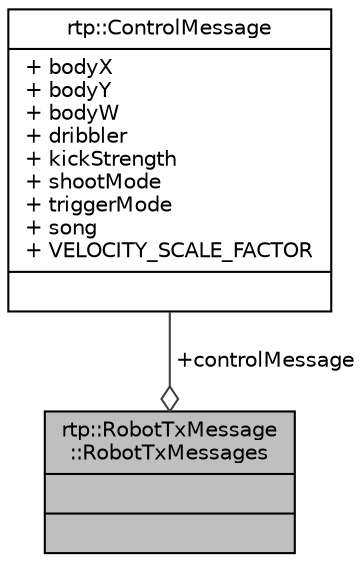 digraph "rtp::RobotTxMessage::RobotTxMessages"
{
  edge [fontname="Helvetica",fontsize="10",labelfontname="Helvetica",labelfontsize="10"];
  node [fontname="Helvetica",fontsize="10",shape=record];
  Node1 [label="{rtp::RobotTxMessage\l::RobotTxMessages\n||}",height=0.2,width=0.4,color="black", fillcolor="grey75", style="filled", fontcolor="black"];
  Node2 -> Node1 [color="grey25",fontsize="10",style="solid",label=" +controlMessage" ,arrowhead="odiamond",fontname="Helvetica"];
  Node2 [label="{rtp::ControlMessage\n|+ bodyX\l+ bodyY\l+ bodyW\l+ dribbler\l+ kickStrength\l+ shootMode\l+ triggerMode\l+ song\l+ VELOCITY_SCALE_FACTOR\l|}",height=0.2,width=0.4,color="black", fillcolor="white", style="filled",URL="$structrtp_1_1_control_message.html"];
}
